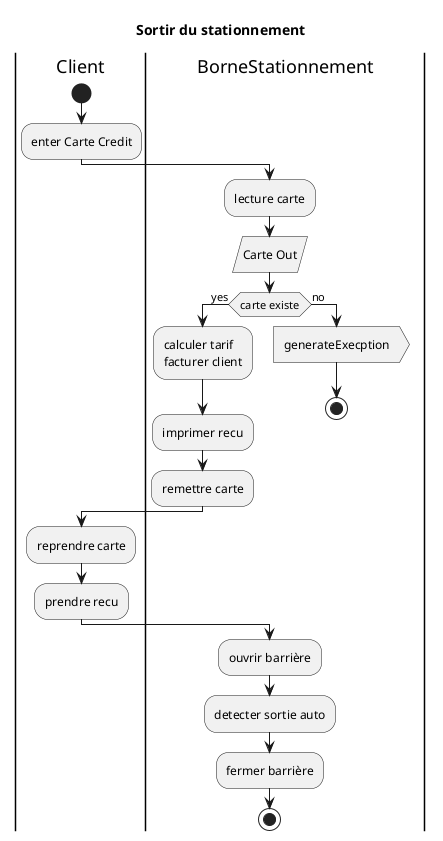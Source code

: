 @startuml
title Sortir du stationnement
|Client|
start
:enter Carte Credit;
|BorneStationnement|
:lecture carte;
:Carte Out/
if (carte existe) then (yes)
:calculer tarif\nfacturer client;
:imprimer recu;
:remettre carte;
else (no)
:generateExecption>
stop
endif
|Client|
:reprendre carte;
:prendre recu;
|BorneStationnement|
:ouvrir barrière;
:detecter sortie auto;
:fermer barrière;
stop
@enduml